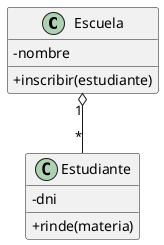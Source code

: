 @startuml
skinparam classAttributeIconSize 0

class Escuela {
        - nombre

        + inscribir(estudiante)
}

class Estudiante {
        - dni
        
        + rinde(materia)
}

Escuela "1" o-- "*" Estudiante

@enduml
